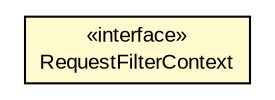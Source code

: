#!/usr/local/bin/dot
#
# Class diagram 
# Generated by UMLGraph version R5_6-24-gf6e263 (http://www.umlgraph.org/)
#

digraph G {
	edge [fontname="arial",fontsize=10,labelfontname="arial",labelfontsize=10];
	node [fontname="arial",fontsize=10,shape=plaintext];
	nodesep=0.25;
	ranksep=0.5;
	rankdir=LR;
	// io.reinert.requestor.RequestFilterContext
	c8272 [label=<<table title="io.reinert.requestor.RequestFilterContext" border="0" cellborder="1" cellspacing="0" cellpadding="2" port="p" bgcolor="lemonChiffon" href="./RequestFilterContext.html">
		<tr><td><table border="0" cellspacing="0" cellpadding="1">
<tr><td align="center" balign="center"> &#171;interface&#187; </td></tr>
<tr><td align="center" balign="center"> RequestFilterContext </td></tr>
		</table></td></tr>
		</table>>, URL="./RequestFilterContext.html", fontname="arial", fontcolor="black", fontsize=10.0];
}


